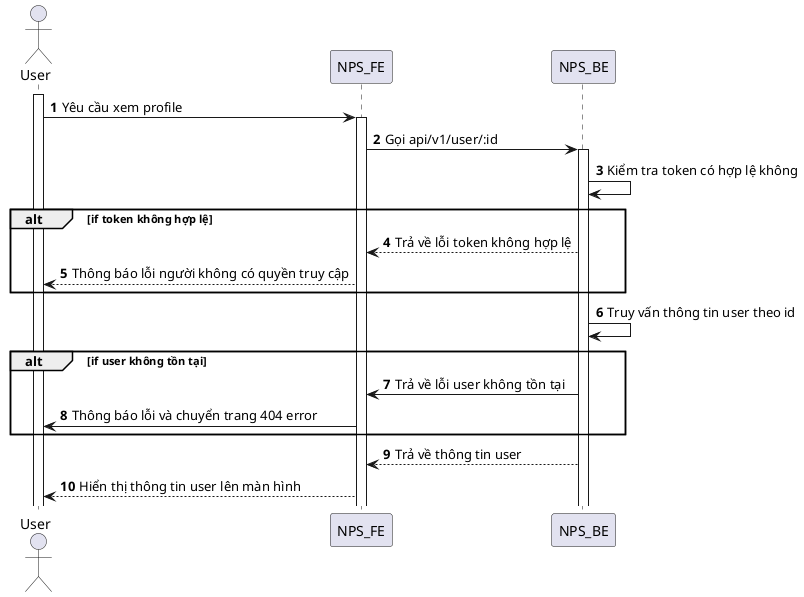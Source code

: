@startuml
autonumber
actor User
activate User
User -> NPS_FE: Yêu cầu xem profile
activate NPS_FE
NPS_FE -> NPS_BE: Gọi api/v1/user/:id
activate NPS_BE
NPS_BE -> NPS_BE: Kiểm tra token có hợp lệ không
alt if token không hợp lệ
NPS_BE --> NPS_FE: Trả về lỗi token không hợp lệ
NPS_FE --> User: Thông báo lỗi người không có quyền truy cập
end
NPS_BE -> NPS_BE: Truy vấn thông tin user theo id

alt if user không tồn tại
NPS_BE -> NPS_FE: Trả về lỗi user không tồn tại
NPS_FE -> User: Thông báo lỗi và chuyển trang 404 error
end

NPS_BE --> NPS_FE: Trả về thông tin user
NPS_FE --> User: Hiển thị thông tin user lên màn hình
@enduml